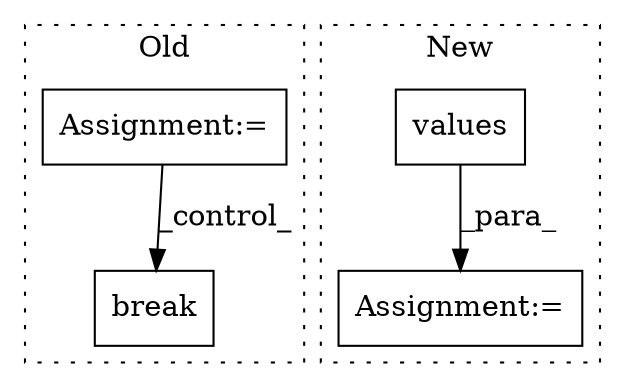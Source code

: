 digraph G {
subgraph cluster0 {
1 [label="break" a="10" s="1334" l="6" shape="box"];
4 [label="Assignment:=" a="7" s="1150,1236" l="53,2" shape="box"];
label = "Old";
style="dotted";
}
subgraph cluster1 {
2 [label="values" a="32" s="3673" l="8" shape="box"];
3 [label="Assignment:=" a="7" s="3630" l="63" shape="box"];
label = "New";
style="dotted";
}
2 -> 3 [label="_para_"];
4 -> 1 [label="_control_"];
}